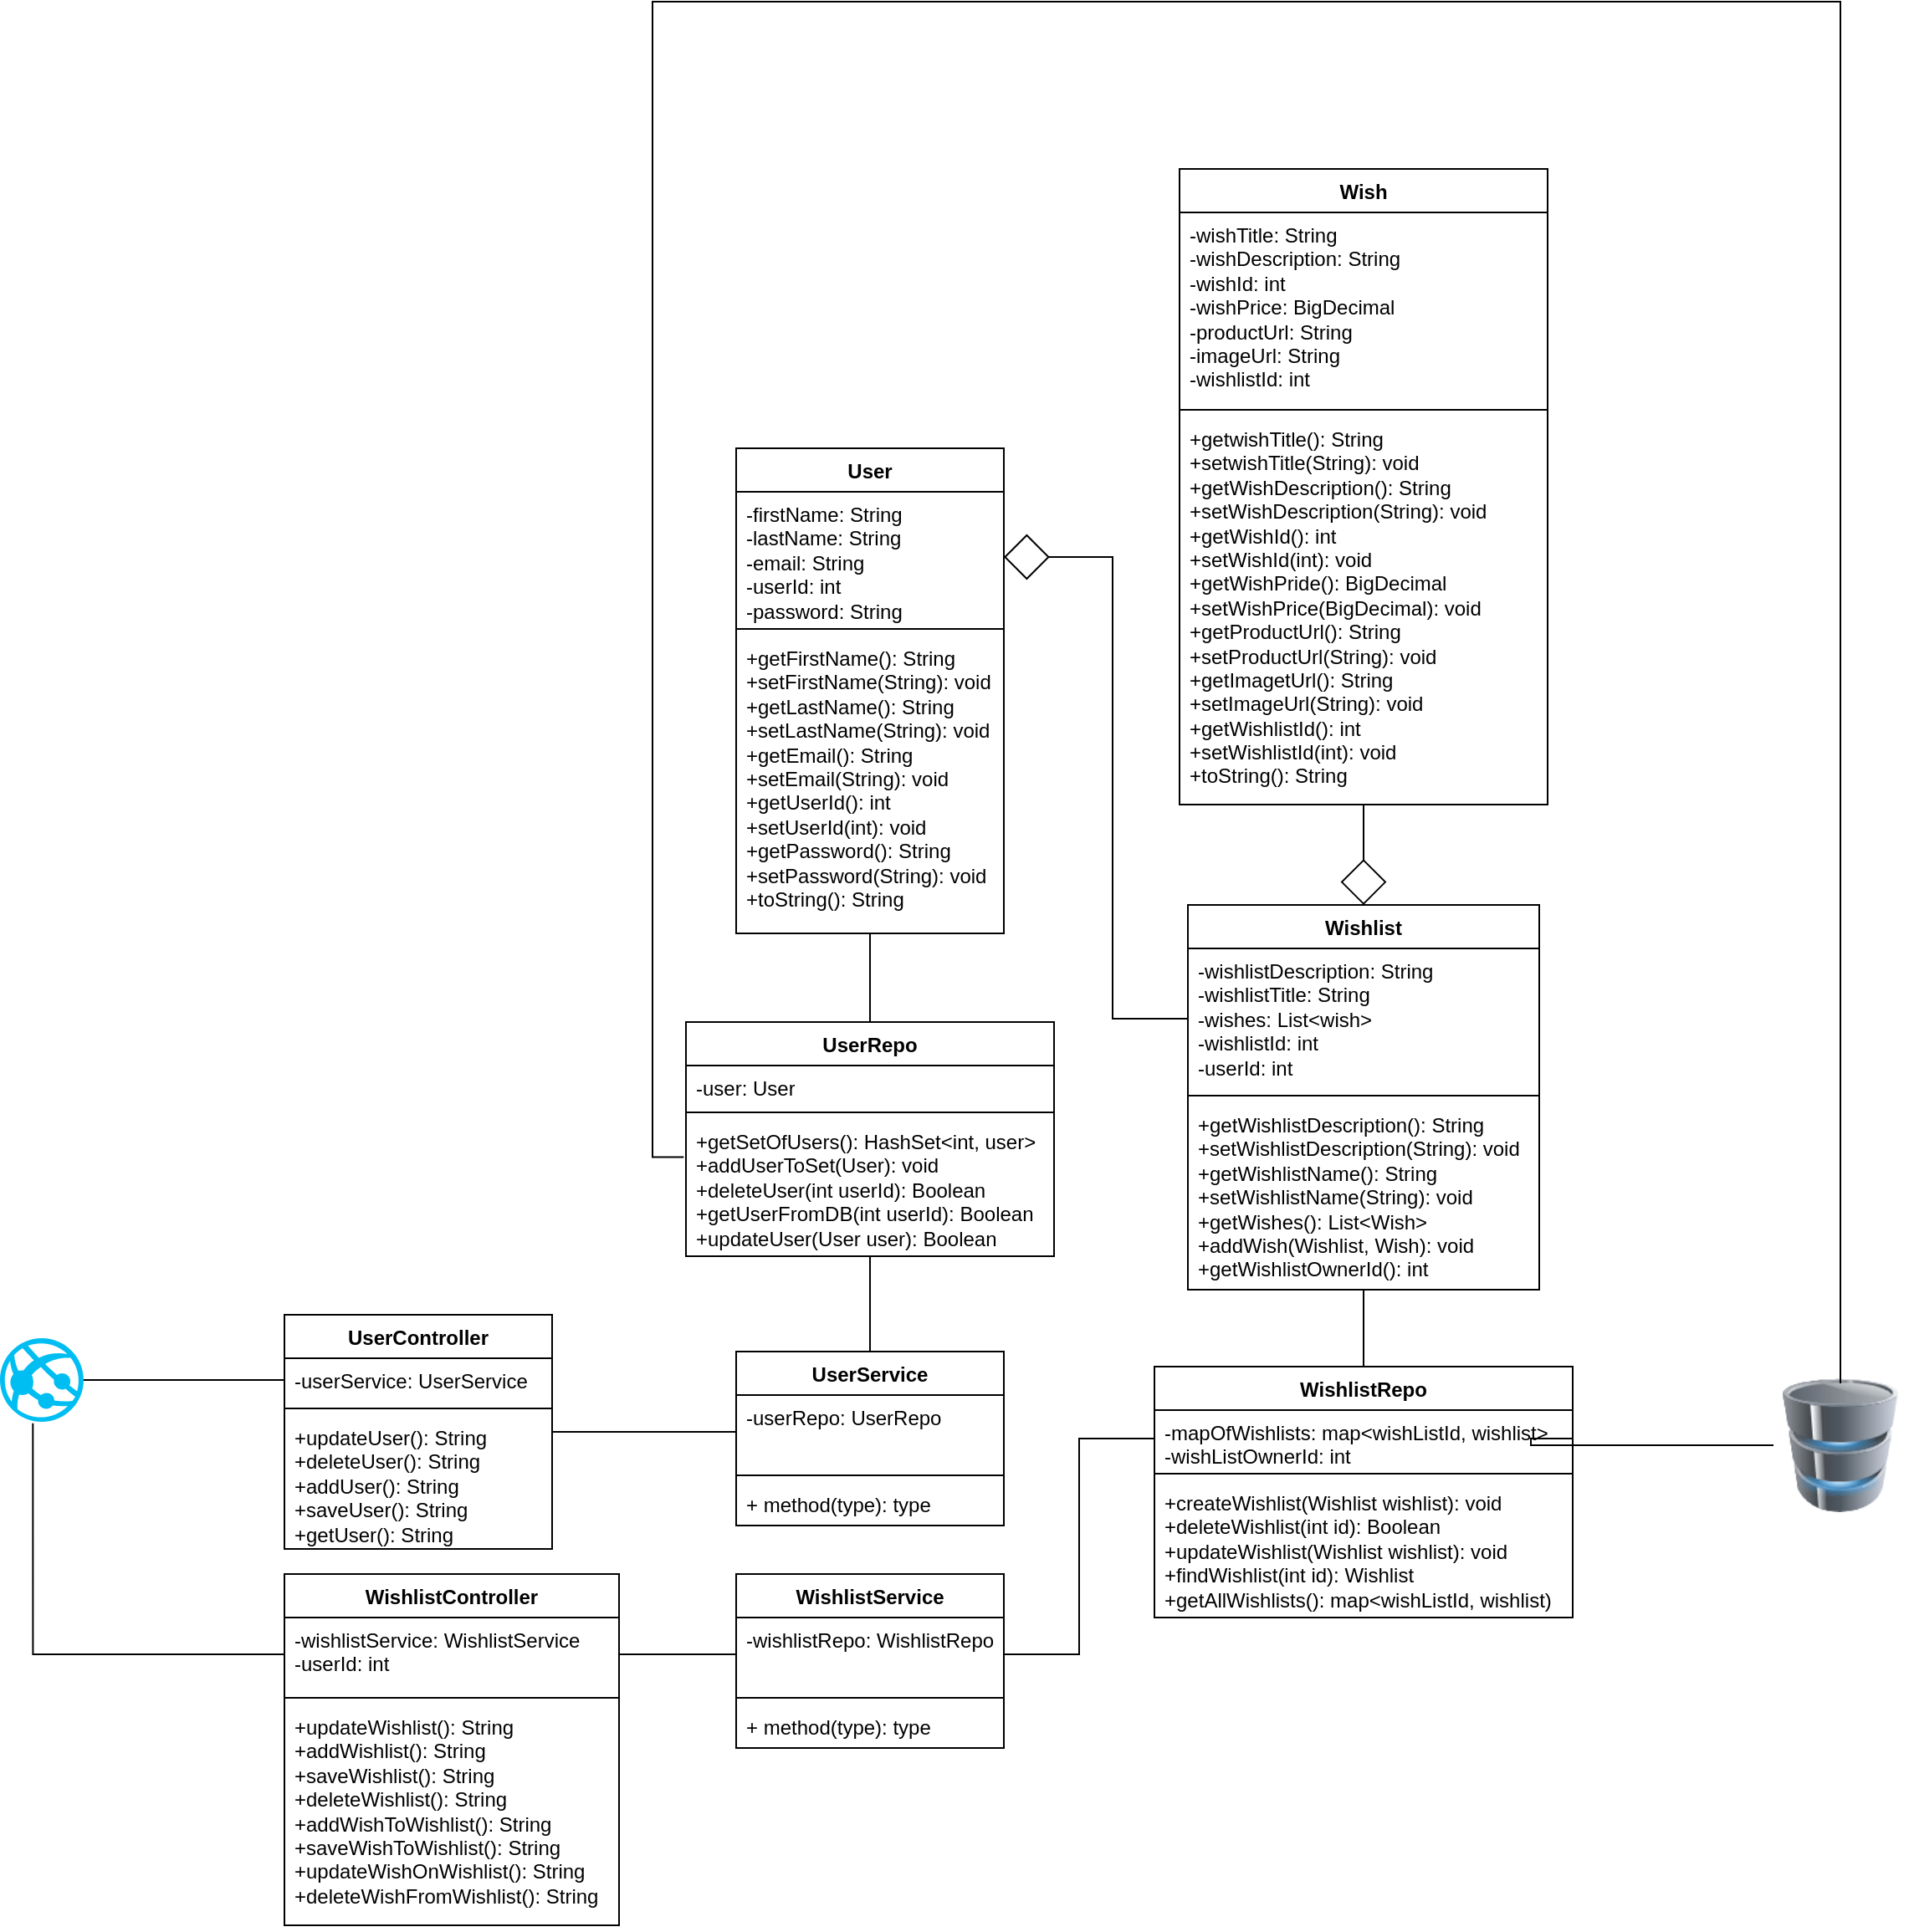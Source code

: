<mxfile version="26.1.3">
  <diagram name="Page-1" id="zw5ZYqH4k-ZMGuOaGW6w">
    <mxGraphModel grid="1" page="1" gridSize="10" guides="1" tooltips="1" connect="1" arrows="1" fold="1" pageScale="1" pageWidth="827" pageHeight="1169" math="0" shadow="0">
      <root>
        <mxCell id="0" />
        <mxCell id="1" parent="0" />
        <mxCell id="SL9z8HNn9jCXiQ2cdO7W-7" style="edgeStyle=orthogonalEdgeStyle;rounded=0;orthogonalLoop=1;jettySize=auto;html=1;endArrow=none;startFill=0;" edge="1" parent="1" source="LStnReiiz1BPzTA0XUoR-7" target="SL9z8HNn9jCXiQ2cdO7W-1">
          <mxGeometry relative="1" as="geometry" />
        </mxCell>
        <mxCell id="LStnReiiz1BPzTA0XUoR-7" value="User" style="swimlane;fontStyle=1;align=center;verticalAlign=top;childLayout=stackLayout;horizontal=1;startSize=26;horizontalStack=0;resizeParent=1;resizeParentMax=0;resizeLast=0;collapsible=1;marginBottom=0;whiteSpace=wrap;html=1;" vertex="1" parent="1">
          <mxGeometry x="-190" y="-163" width="160" height="290" as="geometry" />
        </mxCell>
        <mxCell id="LStnReiiz1BPzTA0XUoR-8" value="-firstName: String&lt;div&gt;-lastName: String&lt;/div&gt;&lt;div&gt;-email: String&lt;/div&gt;&lt;div&gt;-userId: int&lt;/div&gt;&lt;div&gt;-password: String&lt;/div&gt;" style="text;strokeColor=none;fillColor=none;align=left;verticalAlign=top;spacingLeft=4;spacingRight=4;overflow=hidden;rotatable=0;points=[[0,0.5],[1,0.5]];portConstraint=eastwest;whiteSpace=wrap;html=1;" vertex="1" parent="LStnReiiz1BPzTA0XUoR-7">
          <mxGeometry y="26" width="160" height="78" as="geometry" />
        </mxCell>
        <mxCell id="LStnReiiz1BPzTA0XUoR-9" value="" style="line;strokeWidth=1;fillColor=none;align=left;verticalAlign=middle;spacingTop=-1;spacingLeft=3;spacingRight=3;rotatable=0;labelPosition=right;points=[];portConstraint=eastwest;strokeColor=inherit;" vertex="1" parent="LStnReiiz1BPzTA0XUoR-7">
          <mxGeometry y="104" width="160" height="8" as="geometry" />
        </mxCell>
        <mxCell id="LStnReiiz1BPzTA0XUoR-10" value="+getFirstName(): String&lt;div&gt;+setF&lt;span style=&quot;background-color: transparent; color: light-dark(rgb(0, 0, 0), rgb(255, 255, 255));&quot;&gt;irstName(String): void&lt;/span&gt;&lt;/div&gt;&lt;div&gt;+getLastName(): String&lt;/div&gt;&lt;div&gt;+setLastName(String): void&lt;/div&gt;&lt;div&gt;+getEmail(): String&lt;/div&gt;&lt;div&gt;+setEmail(String): void&lt;/div&gt;&lt;div&gt;+getUserId(): int&lt;/div&gt;&lt;div&gt;+setUserId(int): void&lt;/div&gt;&lt;div&gt;+getPassword(): String&lt;/div&gt;&lt;div&gt;+setPassword(String): void&lt;/div&gt;&lt;div&gt;+toString(): String&lt;/div&gt;" style="text;strokeColor=none;fillColor=none;align=left;verticalAlign=top;spacingLeft=4;spacingRight=4;overflow=hidden;rotatable=0;points=[[0,0.5],[1,0.5]];portConstraint=eastwest;whiteSpace=wrap;html=1;" vertex="1" parent="LStnReiiz1BPzTA0XUoR-7">
          <mxGeometry y="112" width="160" height="178" as="geometry" />
        </mxCell>
        <mxCell id="LStnReiiz1BPzTA0XUoR-11" value="Wishlist" style="swimlane;fontStyle=1;align=center;verticalAlign=top;childLayout=stackLayout;horizontal=1;startSize=26;horizontalStack=0;resizeParent=1;resizeParentMax=0;resizeLast=0;collapsible=1;marginBottom=0;whiteSpace=wrap;html=1;" vertex="1" parent="1">
          <mxGeometry x="80" y="110" width="210" height="230" as="geometry" />
        </mxCell>
        <mxCell id="LStnReiiz1BPzTA0XUoR-12" value="-wishlistDescription: String&lt;br&gt;-wishlistTitle: String&lt;div&gt;-wishes: List&amp;lt;wish&amp;gt;&lt;/div&gt;&lt;div&gt;-wishlistId: int&lt;/div&gt;&lt;div&gt;-userId: int&lt;/div&gt;" style="text;strokeColor=none;fillColor=none;align=left;verticalAlign=top;spacingLeft=4;spacingRight=4;overflow=hidden;rotatable=0;points=[[0,0.5],[1,0.5]];portConstraint=eastwest;whiteSpace=wrap;html=1;" vertex="1" parent="LStnReiiz1BPzTA0XUoR-11">
          <mxGeometry y="26" width="210" height="84" as="geometry" />
        </mxCell>
        <mxCell id="LStnReiiz1BPzTA0XUoR-13" value="" style="line;strokeWidth=1;fillColor=none;align=left;verticalAlign=middle;spacingTop=-1;spacingLeft=3;spacingRight=3;rotatable=0;labelPosition=right;points=[];portConstraint=eastwest;strokeColor=inherit;" vertex="1" parent="LStnReiiz1BPzTA0XUoR-11">
          <mxGeometry y="110" width="210" height="8" as="geometry" />
        </mxCell>
        <mxCell id="LStnReiiz1BPzTA0XUoR-14" value="+getWishlistDescription(): String&lt;div&gt;+setWishlistDescription(String): void&lt;/div&gt;&lt;div&gt;+getWishlistName(): String&lt;/div&gt;&lt;div&gt;+setWishlistName(String): void&lt;/div&gt;&lt;div&gt;+getWishes(): List&amp;lt;Wish&amp;gt;&lt;/div&gt;&lt;div&gt;+addWish(Wishlist, Wish): void&lt;/div&gt;&lt;div&gt;+getWishlistOwnerId(): int&lt;/div&gt;" style="text;strokeColor=none;fillColor=none;align=left;verticalAlign=top;spacingLeft=4;spacingRight=4;overflow=hidden;rotatable=0;points=[[0,0.5],[1,0.5]];portConstraint=eastwest;whiteSpace=wrap;html=1;" vertex="1" parent="LStnReiiz1BPzTA0XUoR-11">
          <mxGeometry y="118" width="210" height="112" as="geometry" />
        </mxCell>
        <mxCell id="LStnReiiz1BPzTA0XUoR-19" style="edgeStyle=orthogonalEdgeStyle;rounded=0;orthogonalLoop=1;jettySize=auto;html=1;entryX=0.5;entryY=0;entryDx=0;entryDy=0;endArrow=diamond;startFill=0;startArrow=none;startSize=25;endFill=0;endSize=25;" edge="1" parent="1" source="LStnReiiz1BPzTA0XUoR-15" target="LStnReiiz1BPzTA0XUoR-11">
          <mxGeometry relative="1" as="geometry" />
        </mxCell>
        <mxCell id="LStnReiiz1BPzTA0XUoR-15" value="Wish" style="swimlane;fontStyle=1;align=center;verticalAlign=top;childLayout=stackLayout;horizontal=1;startSize=26;horizontalStack=0;resizeParent=1;resizeParentMax=0;resizeLast=0;collapsible=1;marginBottom=0;whiteSpace=wrap;html=1;" vertex="1" parent="1">
          <mxGeometry x="75" y="-330" width="220" height="380" as="geometry" />
        </mxCell>
        <mxCell id="LStnReiiz1BPzTA0XUoR-16" value="-wishTitle: String&lt;div&gt;-wishDescription: String&lt;/div&gt;&lt;div&gt;-wishId: int&lt;/div&gt;&lt;div&gt;-wishPrice: BigDecimal&lt;/div&gt;&lt;div&gt;-productUrl: String&lt;/div&gt;&lt;div&gt;-imageUrl: String&lt;/div&gt;&lt;div&gt;-wishlistId: int&lt;/div&gt;" style="text;strokeColor=none;fillColor=none;align=left;verticalAlign=top;spacingLeft=4;spacingRight=4;overflow=hidden;rotatable=0;points=[[0,0.5],[1,0.5]];portConstraint=eastwest;whiteSpace=wrap;html=1;" vertex="1" parent="LStnReiiz1BPzTA0XUoR-15">
          <mxGeometry y="26" width="220" height="114" as="geometry" />
        </mxCell>
        <mxCell id="LStnReiiz1BPzTA0XUoR-17" value="" style="line;strokeWidth=1;fillColor=none;align=left;verticalAlign=middle;spacingTop=-1;spacingLeft=3;spacingRight=3;rotatable=0;labelPosition=right;points=[];portConstraint=eastwest;strokeColor=inherit;" vertex="1" parent="LStnReiiz1BPzTA0XUoR-15">
          <mxGeometry y="140" width="220" height="8" as="geometry" />
        </mxCell>
        <mxCell id="LStnReiiz1BPzTA0XUoR-18" value="+getwishTitle(): String&lt;div&gt;+setwishTitle(String): void&lt;/div&gt;&lt;div&gt;+getWishDescription(): String&lt;/div&gt;&lt;div&gt;+setWishDescription(String): void&lt;br&gt;+getWishId(): int&lt;/div&gt;&lt;div&gt;+setWishId(int): void&lt;/div&gt;&lt;div&gt;+getWishPride(): BigDecimal&lt;/div&gt;&lt;div&gt;+setWishPrice(BigDecimal): void&lt;/div&gt;&lt;div&gt;+getProductUrl(): String&lt;/div&gt;&lt;div&gt;+setProductUrl(String): void&lt;/div&gt;&lt;div&gt;&lt;div&gt;+getImagetUrl(): String&lt;/div&gt;&lt;div&gt;+setImageUrl(String): void&lt;/div&gt;&lt;/div&gt;&lt;div&gt;+getWishlistId(): int&lt;/div&gt;&lt;div&gt;+setWishlistId(int): void&lt;/div&gt;&lt;div&gt;+toString(): String&lt;/div&gt;" style="text;strokeColor=none;fillColor=none;align=left;verticalAlign=top;spacingLeft=4;spacingRight=4;overflow=hidden;rotatable=0;points=[[0,0.5],[1,0.5]];portConstraint=eastwest;whiteSpace=wrap;html=1;" vertex="1" parent="LStnReiiz1BPzTA0XUoR-15">
          <mxGeometry y="148" width="220" height="232" as="geometry" />
        </mxCell>
        <mxCell id="LStnReiiz1BPzTA0XUoR-20" style="edgeStyle=orthogonalEdgeStyle;rounded=0;orthogonalLoop=1;jettySize=auto;html=1;entryX=0;entryY=0.5;entryDx=0;entryDy=0;endArrow=none;startFill=0;endFill=0;endSize=25;startArrow=diamond;startSize=25;" edge="1" parent="1" source="LStnReiiz1BPzTA0XUoR-8" target="LStnReiiz1BPzTA0XUoR-12">
          <mxGeometry relative="1" as="geometry" />
        </mxCell>
        <mxCell id="LStnReiiz1BPzTA0XUoR-47" style="edgeStyle=orthogonalEdgeStyle;rounded=0;orthogonalLoop=1;jettySize=auto;html=1;entryX=0;entryY=0.5;entryDx=0;entryDy=0;endArrow=none;startFill=0;" edge="1" parent="1" source="LStnReiiz1BPzTA0XUoR-21" target="LStnReiiz1BPzTA0XUoR-30">
          <mxGeometry relative="1" as="geometry" />
        </mxCell>
        <mxCell id="LStnReiiz1BPzTA0XUoR-21" value="UserController" style="swimlane;fontStyle=1;align=center;verticalAlign=top;childLayout=stackLayout;horizontal=1;startSize=26;horizontalStack=0;resizeParent=1;resizeParentMax=0;resizeLast=0;collapsible=1;marginBottom=0;whiteSpace=wrap;html=1;" vertex="1" parent="1">
          <mxGeometry x="-460" y="355" width="160" height="140" as="geometry" />
        </mxCell>
        <mxCell id="LStnReiiz1BPzTA0XUoR-22" value="-userService: UserService" style="text;strokeColor=none;fillColor=none;align=left;verticalAlign=top;spacingLeft=4;spacingRight=4;overflow=hidden;rotatable=0;points=[[0,0.5],[1,0.5]];portConstraint=eastwest;whiteSpace=wrap;html=1;" vertex="1" parent="LStnReiiz1BPzTA0XUoR-21">
          <mxGeometry y="26" width="160" height="26" as="geometry" />
        </mxCell>
        <mxCell id="LStnReiiz1BPzTA0XUoR-23" value="" style="line;strokeWidth=1;fillColor=none;align=left;verticalAlign=middle;spacingTop=-1;spacingLeft=3;spacingRight=3;rotatable=0;labelPosition=right;points=[];portConstraint=eastwest;strokeColor=inherit;" vertex="1" parent="LStnReiiz1BPzTA0XUoR-21">
          <mxGeometry y="52" width="160" height="8" as="geometry" />
        </mxCell>
        <mxCell id="LStnReiiz1BPzTA0XUoR-24" value="+updateUser(): String&lt;div&gt;+deleteUser(): String&lt;/div&gt;&lt;div&gt;+addUser(): String&lt;/div&gt;&lt;div&gt;+saveUser(): String&lt;/div&gt;&lt;div&gt;+getUser(): String&lt;/div&gt;" style="text;strokeColor=none;fillColor=none;align=left;verticalAlign=top;spacingLeft=4;spacingRight=4;overflow=hidden;rotatable=0;points=[[0,0.5],[1,0.5]];portConstraint=eastwest;whiteSpace=wrap;html=1;" vertex="1" parent="LStnReiiz1BPzTA0XUoR-21">
          <mxGeometry y="60" width="160" height="80" as="geometry" />
        </mxCell>
        <mxCell id="LStnReiiz1BPzTA0XUoR-45" style="edgeStyle=orthogonalEdgeStyle;rounded=0;orthogonalLoop=1;jettySize=auto;html=1;entryX=0;entryY=0.5;entryDx=0;entryDy=0;endArrow=none;startFill=0;" edge="1" parent="1" source="Tv-DqZOyCQz21rvWjg07-6" target="LStnReiiz1BPzTA0XUoR-35">
          <mxGeometry relative="1" as="geometry" />
        </mxCell>
        <mxCell id="LStnReiiz1BPzTA0XUoR-29" value="UserService&lt;div&gt;&lt;br&gt;&lt;/div&gt;" style="swimlane;fontStyle=1;align=center;verticalAlign=top;childLayout=stackLayout;horizontal=1;startSize=26;horizontalStack=0;resizeParent=1;resizeParentMax=0;resizeLast=0;collapsible=1;marginBottom=0;whiteSpace=wrap;html=1;" vertex="1" parent="1">
          <mxGeometry x="-190" y="377" width="160" height="104" as="geometry" />
        </mxCell>
        <mxCell id="LStnReiiz1BPzTA0XUoR-30" value="-userRepo: UserRepo" style="text;strokeColor=none;fillColor=none;align=left;verticalAlign=top;spacingLeft=4;spacingRight=4;overflow=hidden;rotatable=0;points=[[0,0.5],[1,0.5]];portConstraint=eastwest;whiteSpace=wrap;html=1;" vertex="1" parent="LStnReiiz1BPzTA0XUoR-29">
          <mxGeometry y="26" width="160" height="44" as="geometry" />
        </mxCell>
        <mxCell id="LStnReiiz1BPzTA0XUoR-31" value="" style="line;strokeWidth=1;fillColor=none;align=left;verticalAlign=middle;spacingTop=-1;spacingLeft=3;spacingRight=3;rotatable=0;labelPosition=right;points=[];portConstraint=eastwest;strokeColor=inherit;" vertex="1" parent="LStnReiiz1BPzTA0XUoR-29">
          <mxGeometry y="70" width="160" height="8" as="geometry" />
        </mxCell>
        <mxCell id="LStnReiiz1BPzTA0XUoR-32" value="+ method(type): type" style="text;strokeColor=none;fillColor=none;align=left;verticalAlign=top;spacingLeft=4;spacingRight=4;overflow=hidden;rotatable=0;points=[[0,0.5],[1,0.5]];portConstraint=eastwest;whiteSpace=wrap;html=1;" vertex="1" parent="LStnReiiz1BPzTA0XUoR-29">
          <mxGeometry y="78" width="160" height="26" as="geometry" />
        </mxCell>
        <mxCell id="LStnReiiz1BPzTA0XUoR-33" value="" style="image;html=1;image=img/lib/clip_art/computers/Database_128x128.png" vertex="1" parent="1">
          <mxGeometry x="430" y="393" width="80" height="80" as="geometry" />
        </mxCell>
        <mxCell id="LStnReiiz1BPzTA0XUoR-43" style="edgeStyle=orthogonalEdgeStyle;rounded=0;orthogonalLoop=1;jettySize=auto;html=1;endArrow=none;startFill=0;exitX=1;exitY=0.5;exitDx=0;exitDy=0;" edge="1" parent="1" source="LStnReiiz1BPzTA0XUoR-35" target="LStnReiiz1BPzTA0XUoR-33">
          <mxGeometry relative="1" as="geometry">
            <Array as="points">
              <mxPoint x="285" y="433" />
            </Array>
          </mxGeometry>
        </mxCell>
        <mxCell id="LStnReiiz1BPzTA0XUoR-50" style="edgeStyle=orthogonalEdgeStyle;rounded=0;orthogonalLoop=1;jettySize=auto;html=1;endArrow=none;startFill=0;" edge="1" parent="1" source="LStnReiiz1BPzTA0XUoR-34" target="LStnReiiz1BPzTA0XUoR-11">
          <mxGeometry relative="1" as="geometry" />
        </mxCell>
        <mxCell id="LStnReiiz1BPzTA0XUoR-34" value="WishlistRepo&lt;div&gt;&lt;br&gt;&lt;/div&gt;" style="swimlane;fontStyle=1;align=center;verticalAlign=top;childLayout=stackLayout;horizontal=1;startSize=26;horizontalStack=0;resizeParent=1;resizeParentMax=0;resizeLast=0;collapsible=1;marginBottom=0;whiteSpace=wrap;html=1;" vertex="1" parent="1">
          <mxGeometry x="60" y="386" width="250" height="150" as="geometry" />
        </mxCell>
        <mxCell id="LStnReiiz1BPzTA0XUoR-35" value="-mapOfWishlists: map&amp;lt;wishListId, wishlist&amp;gt;&lt;br&gt;-wishListOwnerId: int" style="text;strokeColor=none;fillColor=none;align=left;verticalAlign=top;spacingLeft=4;spacingRight=4;overflow=hidden;rotatable=0;points=[[0,0.5],[1,0.5]];portConstraint=eastwest;whiteSpace=wrap;html=1;" vertex="1" parent="LStnReiiz1BPzTA0XUoR-34">
          <mxGeometry y="26" width="250" height="34" as="geometry" />
        </mxCell>
        <mxCell id="LStnReiiz1BPzTA0XUoR-36" value="" style="line;strokeWidth=1;fillColor=none;align=left;verticalAlign=middle;spacingTop=-1;spacingLeft=3;spacingRight=3;rotatable=0;labelPosition=right;points=[];portConstraint=eastwest;strokeColor=inherit;" vertex="1" parent="LStnReiiz1BPzTA0XUoR-34">
          <mxGeometry y="60" width="250" height="8" as="geometry" />
        </mxCell>
        <mxCell id="LStnReiiz1BPzTA0XUoR-37" value="+createWishlist(Wishlist wishlist): void&lt;div&gt;+deleteWishlist(int id): Boolean&lt;/div&gt;&lt;div&gt;+updateWishlist(Wishlist wishlist): void&lt;/div&gt;&lt;div&gt;+findWishlist(int id): Wishlist&lt;/div&gt;&lt;div&gt;+getAllWishlists(): map&amp;lt;wishListId, wishlist)&amp;nbsp;&lt;br&gt;&lt;div&gt;&lt;br&gt;&lt;/div&gt;&lt;/div&gt;" style="text;strokeColor=none;fillColor=none;align=left;verticalAlign=top;spacingLeft=4;spacingRight=4;overflow=hidden;rotatable=0;points=[[0,0.5],[1,0.5]];portConstraint=eastwest;whiteSpace=wrap;html=1;" vertex="1" parent="LStnReiiz1BPzTA0XUoR-34">
          <mxGeometry y="68" width="250" height="82" as="geometry" />
        </mxCell>
        <mxCell id="LStnReiiz1BPzTA0XUoR-49" style="edgeStyle=orthogonalEdgeStyle;rounded=0;orthogonalLoop=1;jettySize=auto;html=1;entryX=0;entryY=0.5;entryDx=0;entryDy=0;endArrow=none;startFill=0;" edge="1" parent="1" source="LStnReiiz1BPzTA0XUoR-48" target="LStnReiiz1BPzTA0XUoR-22">
          <mxGeometry relative="1" as="geometry">
            <mxPoint x="-480.0" y="430" as="targetPoint" />
          </mxGeometry>
        </mxCell>
        <mxCell id="LStnReiiz1BPzTA0XUoR-48" value="" style="verticalLabelPosition=bottom;html=1;verticalAlign=top;align=center;strokeColor=none;fillColor=#00BEF2;shape=mxgraph.azure.azure_website;pointerEvents=1;" vertex="1" parent="1">
          <mxGeometry x="-630" y="369" width="50" height="50" as="geometry" />
        </mxCell>
        <mxCell id="SL9z8HNn9jCXiQ2cdO7W-6" style="edgeStyle=orthogonalEdgeStyle;rounded=0;orthogonalLoop=1;jettySize=auto;html=1;entryX=0.5;entryY=0;entryDx=0;entryDy=0;endArrow=none;startFill=0;" edge="1" parent="1" source="SL9z8HNn9jCXiQ2cdO7W-1" target="LStnReiiz1BPzTA0XUoR-29">
          <mxGeometry relative="1" as="geometry" />
        </mxCell>
        <mxCell id="SL9z8HNn9jCXiQ2cdO7W-1" value="UserRepo" style="swimlane;fontStyle=1;align=center;verticalAlign=top;childLayout=stackLayout;horizontal=1;startSize=26;horizontalStack=0;resizeParent=1;resizeParentMax=0;resizeLast=0;collapsible=1;marginBottom=0;whiteSpace=wrap;html=1;" vertex="1" parent="1">
          <mxGeometry x="-220" y="180" width="220" height="140" as="geometry" />
        </mxCell>
        <mxCell id="SL9z8HNn9jCXiQ2cdO7W-2" value="&lt;div&gt;-user: User&lt;/div&gt;" style="text;strokeColor=none;fillColor=none;align=left;verticalAlign=top;spacingLeft=4;spacingRight=4;overflow=hidden;rotatable=0;points=[[0,0.5],[1,0.5]];portConstraint=eastwest;whiteSpace=wrap;html=1;" vertex="1" parent="SL9z8HNn9jCXiQ2cdO7W-1">
          <mxGeometry y="26" width="220" height="24" as="geometry" />
        </mxCell>
        <mxCell id="SL9z8HNn9jCXiQ2cdO7W-3" value="" style="line;strokeWidth=1;fillColor=none;align=left;verticalAlign=middle;spacingTop=-1;spacingLeft=3;spacingRight=3;rotatable=0;labelPosition=right;points=[];portConstraint=eastwest;strokeColor=inherit;" vertex="1" parent="SL9z8HNn9jCXiQ2cdO7W-1">
          <mxGeometry y="50" width="220" height="8" as="geometry" />
        </mxCell>
        <mxCell id="SL9z8HNn9jCXiQ2cdO7W-4" value="+getSetOfUsers(): HashSet&amp;lt;int, user&amp;gt;&lt;div&gt;+addUserToSet(User): void&lt;/div&gt;&lt;div&gt;+deleteUser(int userId): Boolean&lt;/div&gt;&lt;div&gt;+getUserFromDB(int userId): Boolean&lt;/div&gt;&lt;div&gt;+updateUser(User user): Boolean&lt;/div&gt;" style="text;strokeColor=none;fillColor=none;align=left;verticalAlign=top;spacingLeft=4;spacingRight=4;overflow=hidden;rotatable=0;points=[[0,0.5],[1,0.5]];portConstraint=eastwest;whiteSpace=wrap;html=1;" vertex="1" parent="SL9z8HNn9jCXiQ2cdO7W-1">
          <mxGeometry y="58" width="220" height="82" as="geometry" />
        </mxCell>
        <mxCell id="SL9z8HNn9jCXiQ2cdO7W-8" style="edgeStyle=orthogonalEdgeStyle;rounded=0;orthogonalLoop=1;jettySize=auto;html=1;entryX=0.5;entryY=0;entryDx=0;entryDy=0;exitX=-0.006;exitY=0.277;exitDx=0;exitDy=0;endArrow=none;startFill=0;exitPerimeter=0;" edge="1" parent="1" source="SL9z8HNn9jCXiQ2cdO7W-4">
          <mxGeometry relative="1" as="geometry">
            <mxPoint x="-190" y="261" as="sourcePoint" />
            <mxPoint x="470" y="396" as="targetPoint" />
            <Array as="points">
              <mxPoint x="-240" y="261" />
              <mxPoint x="-240" y="-430" />
              <mxPoint x="470" y="-430" />
            </Array>
          </mxGeometry>
        </mxCell>
        <mxCell id="Tv-DqZOyCQz21rvWjg07-1" value="WishlistController" style="swimlane;fontStyle=1;align=center;verticalAlign=top;childLayout=stackLayout;horizontal=1;startSize=26;horizontalStack=0;resizeParent=1;resizeParentMax=0;resizeLast=0;collapsible=1;marginBottom=0;whiteSpace=wrap;html=1;" vertex="1" parent="1">
          <mxGeometry x="-460" y="510" width="200" height="210" as="geometry" />
        </mxCell>
        <mxCell id="Tv-DqZOyCQz21rvWjg07-2" value="-wishlistService: WishlistService&lt;div&gt;-userId: int&lt;/div&gt;" style="text;strokeColor=none;fillColor=none;align=left;verticalAlign=top;spacingLeft=4;spacingRight=4;overflow=hidden;rotatable=0;points=[[0,0.5],[1,0.5]];portConstraint=eastwest;whiteSpace=wrap;html=1;" vertex="1" parent="Tv-DqZOyCQz21rvWjg07-1">
          <mxGeometry y="26" width="200" height="44" as="geometry" />
        </mxCell>
        <mxCell id="Tv-DqZOyCQz21rvWjg07-3" value="" style="line;strokeWidth=1;fillColor=none;align=left;verticalAlign=middle;spacingTop=-1;spacingLeft=3;spacingRight=3;rotatable=0;labelPosition=right;points=[];portConstraint=eastwest;strokeColor=inherit;" vertex="1" parent="Tv-DqZOyCQz21rvWjg07-1">
          <mxGeometry y="70" width="200" height="8" as="geometry" />
        </mxCell>
        <mxCell id="Tv-DqZOyCQz21rvWjg07-4" value="&lt;div&gt;+updateWishlist(): String&lt;/div&gt;&lt;div&gt;+addWishlist(): String&lt;/div&gt;&lt;div&gt;+saveWishlist(): String&lt;/div&gt;&lt;div&gt;+deleteWishlist(): String&lt;/div&gt;&lt;div&gt;+addWishToWishlist(): String&lt;/div&gt;&lt;div&gt;+saveWishToWishlist(): String&lt;/div&gt;&lt;div&gt;+updateWishOnWishlist(): String&lt;/div&gt;&lt;div&gt;+deleteWishFromWishlist(): String&lt;/div&gt;" style="text;strokeColor=none;fillColor=none;align=left;verticalAlign=top;spacingLeft=4;spacingRight=4;overflow=hidden;rotatable=0;points=[[0,0.5],[1,0.5]];portConstraint=eastwest;whiteSpace=wrap;html=1;" vertex="1" parent="Tv-DqZOyCQz21rvWjg07-1">
          <mxGeometry y="78" width="200" height="132" as="geometry" />
        </mxCell>
        <mxCell id="Tv-DqZOyCQz21rvWjg07-5" value="WishlistService&lt;div&gt;&lt;br&gt;&lt;/div&gt;" style="swimlane;fontStyle=1;align=center;verticalAlign=top;childLayout=stackLayout;horizontal=1;startSize=26;horizontalStack=0;resizeParent=1;resizeParentMax=0;resizeLast=0;collapsible=1;marginBottom=0;whiteSpace=wrap;html=1;" vertex="1" parent="1">
          <mxGeometry x="-190" y="510" width="160" height="104" as="geometry" />
        </mxCell>
        <mxCell id="Tv-DqZOyCQz21rvWjg07-6" value="&lt;div&gt;-wishlistRepo: WishlistRepo&lt;/div&gt;" style="text;strokeColor=none;fillColor=none;align=left;verticalAlign=top;spacingLeft=4;spacingRight=4;overflow=hidden;rotatable=0;points=[[0,0.5],[1,0.5]];portConstraint=eastwest;whiteSpace=wrap;html=1;" vertex="1" parent="Tv-DqZOyCQz21rvWjg07-5">
          <mxGeometry y="26" width="160" height="44" as="geometry" />
        </mxCell>
        <mxCell id="Tv-DqZOyCQz21rvWjg07-7" value="" style="line;strokeWidth=1;fillColor=none;align=left;verticalAlign=middle;spacingTop=-1;spacingLeft=3;spacingRight=3;rotatable=0;labelPosition=right;points=[];portConstraint=eastwest;strokeColor=inherit;" vertex="1" parent="Tv-DqZOyCQz21rvWjg07-5">
          <mxGeometry y="70" width="160" height="8" as="geometry" />
        </mxCell>
        <mxCell id="Tv-DqZOyCQz21rvWjg07-8" value="+ method(type): type" style="text;strokeColor=none;fillColor=none;align=left;verticalAlign=top;spacingLeft=4;spacingRight=4;overflow=hidden;rotatable=0;points=[[0,0.5],[1,0.5]];portConstraint=eastwest;whiteSpace=wrap;html=1;" vertex="1" parent="Tv-DqZOyCQz21rvWjg07-5">
          <mxGeometry y="78" width="160" height="26" as="geometry" />
        </mxCell>
        <mxCell id="Tv-DqZOyCQz21rvWjg07-9" style="edgeStyle=orthogonalEdgeStyle;rounded=0;orthogonalLoop=1;jettySize=auto;html=1;exitX=0;exitY=0.5;exitDx=0;exitDy=0;entryX=1;entryY=0.5;entryDx=0;entryDy=0;endArrow=none;startFill=0;" edge="1" parent="1" source="Tv-DqZOyCQz21rvWjg07-6" target="Tv-DqZOyCQz21rvWjg07-2">
          <mxGeometry relative="1" as="geometry" />
        </mxCell>
        <mxCell id="Tv-DqZOyCQz21rvWjg07-10" style="edgeStyle=orthogonalEdgeStyle;rounded=0;orthogonalLoop=1;jettySize=auto;html=1;exitX=0;exitY=0.5;exitDx=0;exitDy=0;entryX=0.393;entryY=1.018;entryDx=0;entryDy=0;entryPerimeter=0;endArrow=none;startFill=0;" edge="1" parent="1" source="Tv-DqZOyCQz21rvWjg07-2" target="LStnReiiz1BPzTA0XUoR-48">
          <mxGeometry relative="1" as="geometry" />
        </mxCell>
      </root>
    </mxGraphModel>
  </diagram>
</mxfile>

